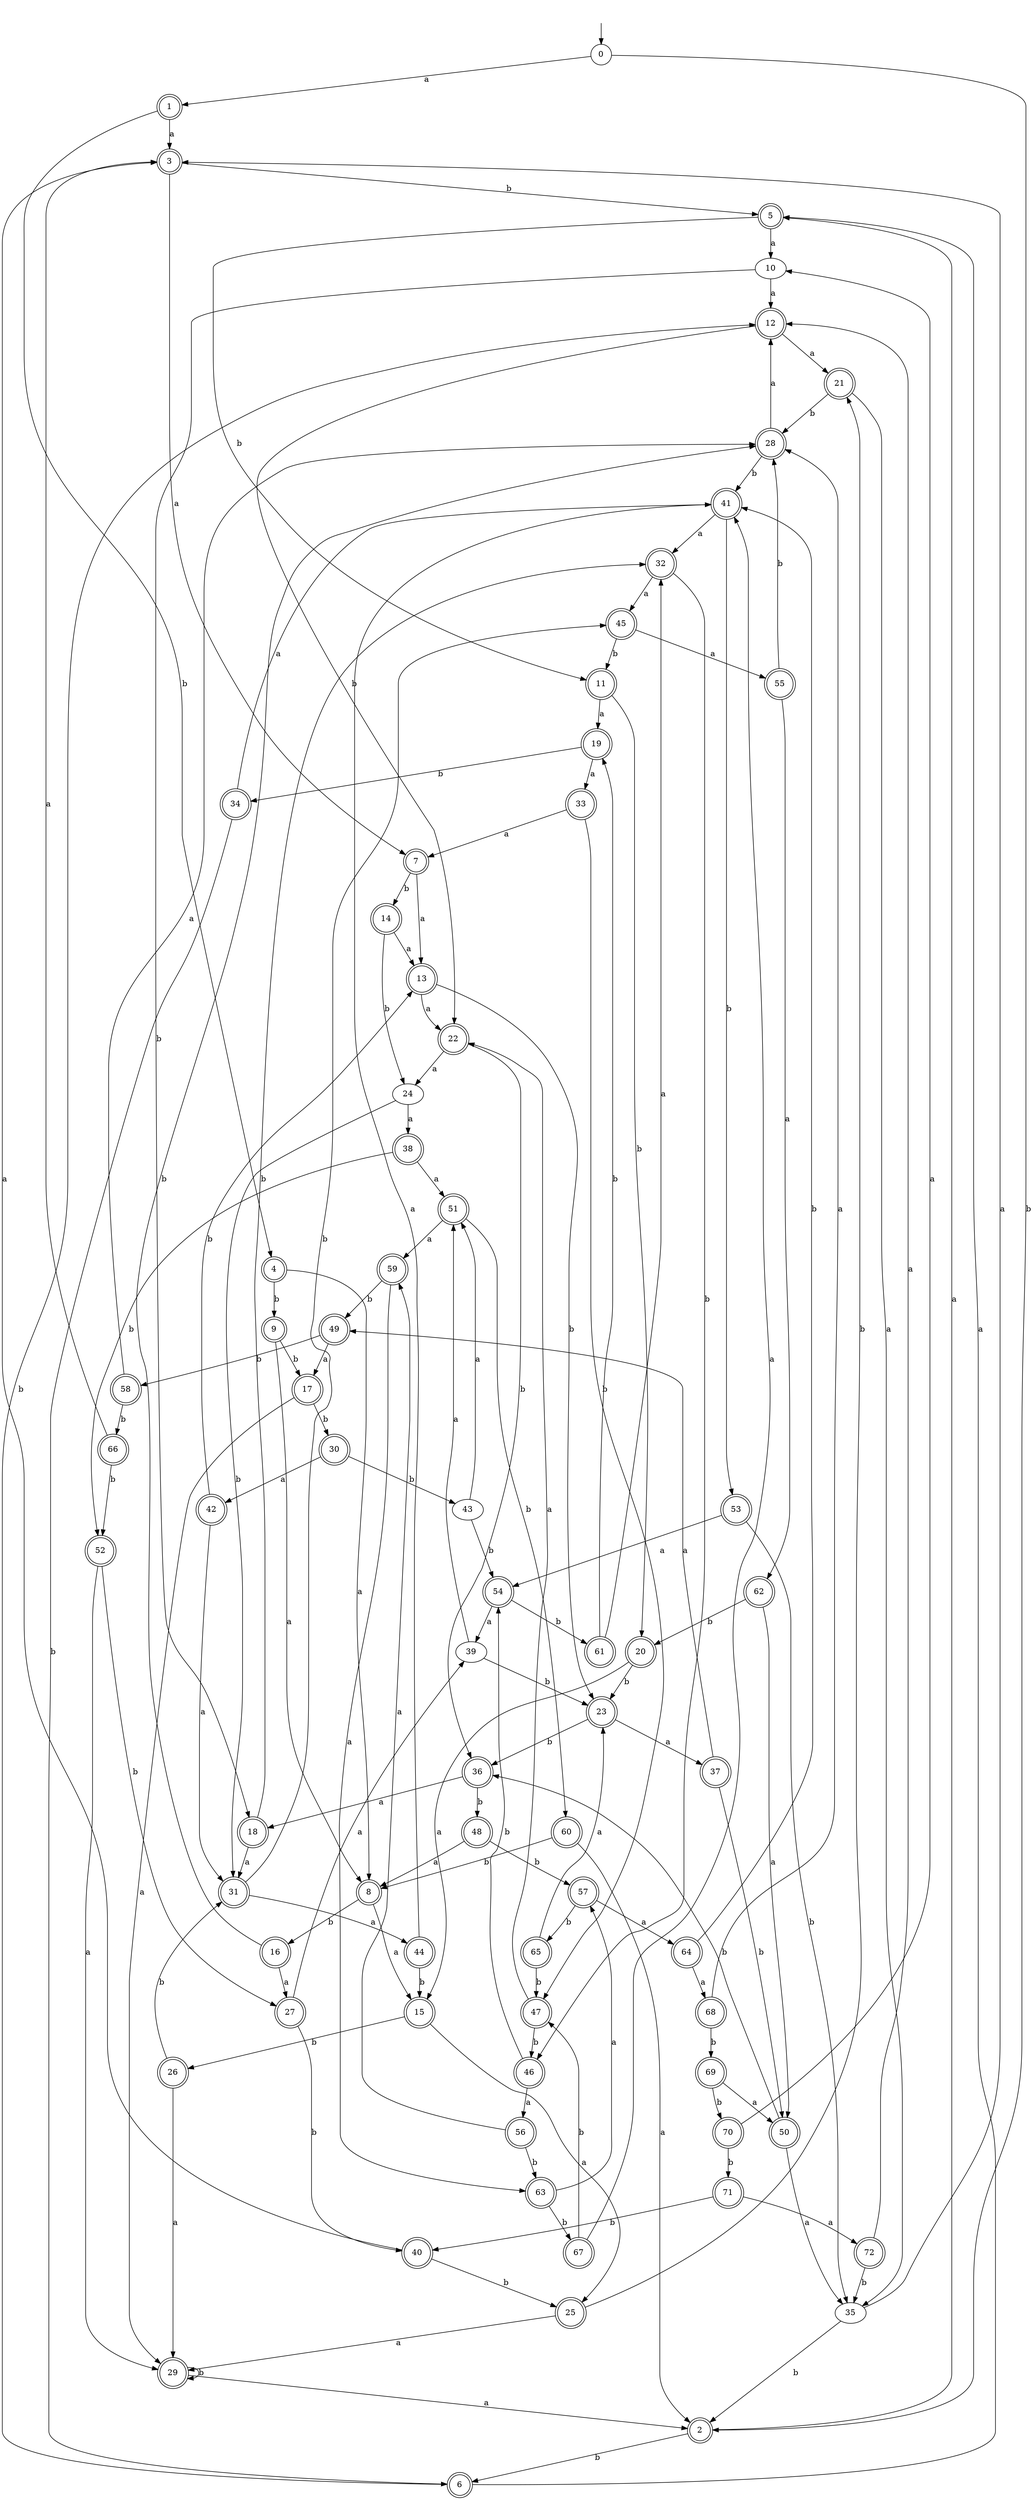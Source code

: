digraph RandomDFA {
  __start0 [label="", shape=none];
  __start0 -> 0 [label=""];
  0 [shape=circle]
  0 -> 1 [label="a"]
  0 -> 2 [label="b"]
  1 [shape=doublecircle]
  1 -> 3 [label="a"]
  1 -> 4 [label="b"]
  2 [shape=doublecircle]
  2 -> 5 [label="a"]
  2 -> 6 [label="b"]
  3 [shape=doublecircle]
  3 -> 7 [label="a"]
  3 -> 5 [label="b"]
  4 [shape=doublecircle]
  4 -> 8 [label="a"]
  4 -> 9 [label="b"]
  5 [shape=doublecircle]
  5 -> 10 [label="a"]
  5 -> 11 [label="b"]
  6 [shape=doublecircle]
  6 -> 5 [label="a"]
  6 -> 12 [label="b"]
  7 [shape=doublecircle]
  7 -> 13 [label="a"]
  7 -> 14 [label="b"]
  8 [shape=doublecircle]
  8 -> 15 [label="a"]
  8 -> 16 [label="b"]
  9 [shape=doublecircle]
  9 -> 8 [label="a"]
  9 -> 17 [label="b"]
  10
  10 -> 12 [label="a"]
  10 -> 18 [label="b"]
  11 [shape=doublecircle]
  11 -> 19 [label="a"]
  11 -> 20 [label="b"]
  12 [shape=doublecircle]
  12 -> 21 [label="a"]
  12 -> 22 [label="b"]
  13 [shape=doublecircle]
  13 -> 22 [label="a"]
  13 -> 23 [label="b"]
  14 [shape=doublecircle]
  14 -> 13 [label="a"]
  14 -> 24 [label="b"]
  15 [shape=doublecircle]
  15 -> 25 [label="a"]
  15 -> 26 [label="b"]
  16 [shape=doublecircle]
  16 -> 27 [label="a"]
  16 -> 28 [label="b"]
  17 [shape=doublecircle]
  17 -> 29 [label="a"]
  17 -> 30 [label="b"]
  18 [shape=doublecircle]
  18 -> 31 [label="a"]
  18 -> 32 [label="b"]
  19 [shape=doublecircle]
  19 -> 33 [label="a"]
  19 -> 34 [label="b"]
  20 [shape=doublecircle]
  20 -> 15 [label="a"]
  20 -> 23 [label="b"]
  21 [shape=doublecircle]
  21 -> 35 [label="a"]
  21 -> 28 [label="b"]
  22 [shape=doublecircle]
  22 -> 24 [label="a"]
  22 -> 36 [label="b"]
  23 [shape=doublecircle]
  23 -> 37 [label="a"]
  23 -> 36 [label="b"]
  24
  24 -> 38 [label="a"]
  24 -> 31 [label="b"]
  25 [shape=doublecircle]
  25 -> 29 [label="a"]
  25 -> 21 [label="b"]
  26 [shape=doublecircle]
  26 -> 29 [label="a"]
  26 -> 31 [label="b"]
  27 [shape=doublecircle]
  27 -> 39 [label="a"]
  27 -> 40 [label="b"]
  28 [shape=doublecircle]
  28 -> 12 [label="a"]
  28 -> 41 [label="b"]
  29 [shape=doublecircle]
  29 -> 2 [label="a"]
  29 -> 29 [label="b"]
  30 [shape=doublecircle]
  30 -> 42 [label="a"]
  30 -> 43 [label="b"]
  31 [shape=doublecircle]
  31 -> 44 [label="a"]
  31 -> 45 [label="b"]
  32 [shape=doublecircle]
  32 -> 45 [label="a"]
  32 -> 46 [label="b"]
  33 [shape=doublecircle]
  33 -> 7 [label="a"]
  33 -> 47 [label="b"]
  34 [shape=doublecircle]
  34 -> 41 [label="a"]
  34 -> 6 [label="b"]
  35
  35 -> 3 [label="a"]
  35 -> 2 [label="b"]
  36 [shape=doublecircle]
  36 -> 18 [label="a"]
  36 -> 48 [label="b"]
  37 [shape=doublecircle]
  37 -> 49 [label="a"]
  37 -> 50 [label="b"]
  38 [shape=doublecircle]
  38 -> 51 [label="a"]
  38 -> 52 [label="b"]
  39
  39 -> 51 [label="a"]
  39 -> 23 [label="b"]
  40 [shape=doublecircle]
  40 -> 3 [label="a"]
  40 -> 25 [label="b"]
  41 [shape=doublecircle]
  41 -> 32 [label="a"]
  41 -> 53 [label="b"]
  42 [shape=doublecircle]
  42 -> 31 [label="a"]
  42 -> 13 [label="b"]
  43
  43 -> 51 [label="a"]
  43 -> 54 [label="b"]
  44 [shape=doublecircle]
  44 -> 41 [label="a"]
  44 -> 15 [label="b"]
  45 [shape=doublecircle]
  45 -> 55 [label="a"]
  45 -> 11 [label="b"]
  46 [shape=doublecircle]
  46 -> 56 [label="a"]
  46 -> 54 [label="b"]
  47 [shape=doublecircle]
  47 -> 22 [label="a"]
  47 -> 46 [label="b"]
  48 [shape=doublecircle]
  48 -> 8 [label="a"]
  48 -> 57 [label="b"]
  49 [shape=doublecircle]
  49 -> 17 [label="a"]
  49 -> 58 [label="b"]
  50 [shape=doublecircle]
  50 -> 35 [label="a"]
  50 -> 36 [label="b"]
  51 [shape=doublecircle]
  51 -> 59 [label="a"]
  51 -> 60 [label="b"]
  52 [shape=doublecircle]
  52 -> 29 [label="a"]
  52 -> 27 [label="b"]
  53 [shape=doublecircle]
  53 -> 54 [label="a"]
  53 -> 35 [label="b"]
  54 [shape=doublecircle]
  54 -> 39 [label="a"]
  54 -> 61 [label="b"]
  55 [shape=doublecircle]
  55 -> 62 [label="a"]
  55 -> 28 [label="b"]
  56 [shape=doublecircle]
  56 -> 59 [label="a"]
  56 -> 63 [label="b"]
  57 [shape=doublecircle]
  57 -> 64 [label="a"]
  57 -> 65 [label="b"]
  58 [shape=doublecircle]
  58 -> 28 [label="a"]
  58 -> 66 [label="b"]
  59 [shape=doublecircle]
  59 -> 63 [label="a"]
  59 -> 49 [label="b"]
  60 [shape=doublecircle]
  60 -> 2 [label="a"]
  60 -> 8 [label="b"]
  61 [shape=doublecircle]
  61 -> 32 [label="a"]
  61 -> 19 [label="b"]
  62 [shape=doublecircle]
  62 -> 50 [label="a"]
  62 -> 20 [label="b"]
  63 [shape=doublecircle]
  63 -> 57 [label="a"]
  63 -> 67 [label="b"]
  64 [shape=doublecircle]
  64 -> 68 [label="a"]
  64 -> 41 [label="b"]
  65 [shape=doublecircle]
  65 -> 23 [label="a"]
  65 -> 47 [label="b"]
  66 [shape=doublecircle]
  66 -> 3 [label="a"]
  66 -> 52 [label="b"]
  67 [shape=doublecircle]
  67 -> 41 [label="a"]
  67 -> 47 [label="b"]
  68 [shape=doublecircle]
  68 -> 28 [label="a"]
  68 -> 69 [label="b"]
  69 [shape=doublecircle]
  69 -> 50 [label="a"]
  69 -> 70 [label="b"]
  70 [shape=doublecircle]
  70 -> 10 [label="a"]
  70 -> 71 [label="b"]
  71 [shape=doublecircle]
  71 -> 72 [label="a"]
  71 -> 40 [label="b"]
  72 [shape=doublecircle]
  72 -> 12 [label="a"]
  72 -> 35 [label="b"]
}
